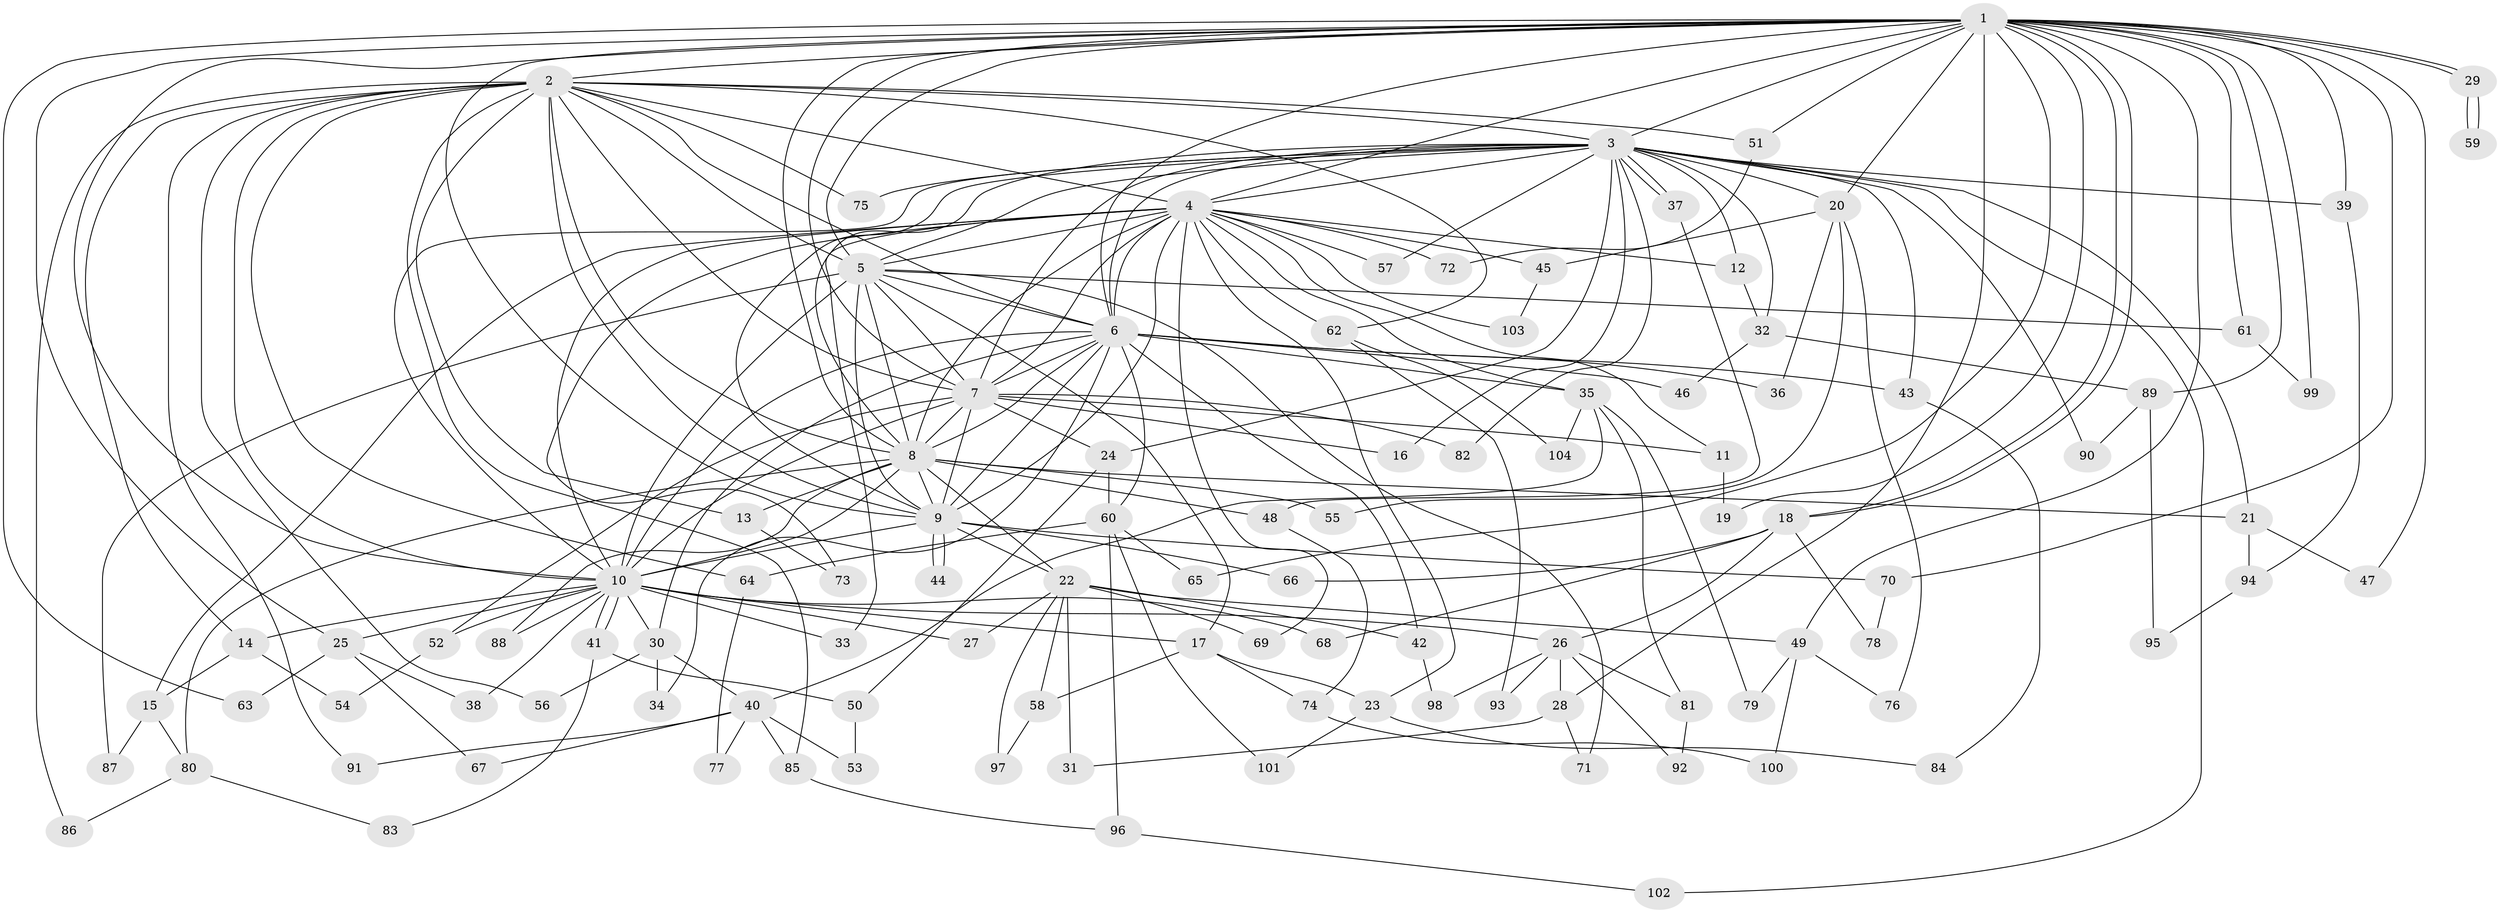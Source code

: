 // coarse degree distribution, {21: 0.0273972602739726, 15: 0.0136986301369863, 19: 0.0136986301369863, 20: 0.0136986301369863, 12: 0.0136986301369863, 10: 0.0136986301369863, 3: 0.1780821917808219, 4: 0.0958904109589041, 2: 0.4520547945205479, 5: 0.0684931506849315, 6: 0.0273972602739726, 11: 0.0136986301369863, 7: 0.0410958904109589, 1: 0.0273972602739726}
// Generated by graph-tools (version 1.1) at 2025/49/03/04/25 22:49:26]
// undirected, 104 vertices, 233 edges
graph export_dot {
  node [color=gray90,style=filled];
  1;
  2;
  3;
  4;
  5;
  6;
  7;
  8;
  9;
  10;
  11;
  12;
  13;
  14;
  15;
  16;
  17;
  18;
  19;
  20;
  21;
  22;
  23;
  24;
  25;
  26;
  27;
  28;
  29;
  30;
  31;
  32;
  33;
  34;
  35;
  36;
  37;
  38;
  39;
  40;
  41;
  42;
  43;
  44;
  45;
  46;
  47;
  48;
  49;
  50;
  51;
  52;
  53;
  54;
  55;
  56;
  57;
  58;
  59;
  60;
  61;
  62;
  63;
  64;
  65;
  66;
  67;
  68;
  69;
  70;
  71;
  72;
  73;
  74;
  75;
  76;
  77;
  78;
  79;
  80;
  81;
  82;
  83;
  84;
  85;
  86;
  87;
  88;
  89;
  90;
  91;
  92;
  93;
  94;
  95;
  96;
  97;
  98;
  99;
  100;
  101;
  102;
  103;
  104;
  1 -- 2;
  1 -- 3;
  1 -- 4;
  1 -- 5;
  1 -- 6;
  1 -- 7;
  1 -- 8;
  1 -- 9;
  1 -- 10;
  1 -- 18;
  1 -- 18;
  1 -- 19;
  1 -- 20;
  1 -- 25;
  1 -- 28;
  1 -- 29;
  1 -- 29;
  1 -- 39;
  1 -- 47;
  1 -- 49;
  1 -- 51;
  1 -- 61;
  1 -- 63;
  1 -- 65;
  1 -- 70;
  1 -- 89;
  1 -- 99;
  2 -- 3;
  2 -- 4;
  2 -- 5;
  2 -- 6;
  2 -- 7;
  2 -- 8;
  2 -- 9;
  2 -- 10;
  2 -- 13;
  2 -- 14;
  2 -- 51;
  2 -- 56;
  2 -- 62;
  2 -- 64;
  2 -- 75;
  2 -- 85;
  2 -- 86;
  2 -- 91;
  3 -- 4;
  3 -- 5;
  3 -- 6;
  3 -- 7;
  3 -- 8;
  3 -- 9;
  3 -- 10;
  3 -- 12;
  3 -- 16;
  3 -- 20;
  3 -- 21;
  3 -- 24;
  3 -- 32;
  3 -- 37;
  3 -- 37;
  3 -- 39;
  3 -- 43;
  3 -- 57;
  3 -- 75;
  3 -- 82;
  3 -- 90;
  3 -- 102;
  4 -- 5;
  4 -- 6;
  4 -- 7;
  4 -- 8;
  4 -- 9;
  4 -- 10;
  4 -- 11;
  4 -- 12;
  4 -- 15;
  4 -- 23;
  4 -- 33;
  4 -- 35;
  4 -- 45;
  4 -- 57;
  4 -- 62;
  4 -- 69;
  4 -- 72;
  4 -- 73;
  4 -- 103;
  5 -- 6;
  5 -- 7;
  5 -- 8;
  5 -- 9;
  5 -- 10;
  5 -- 17;
  5 -- 61;
  5 -- 71;
  5 -- 87;
  6 -- 7;
  6 -- 8;
  6 -- 9;
  6 -- 10;
  6 -- 30;
  6 -- 34;
  6 -- 35;
  6 -- 36;
  6 -- 42;
  6 -- 43;
  6 -- 46;
  6 -- 60;
  7 -- 8;
  7 -- 9;
  7 -- 10;
  7 -- 11;
  7 -- 16;
  7 -- 24;
  7 -- 52;
  7 -- 82;
  8 -- 9;
  8 -- 10;
  8 -- 13;
  8 -- 21;
  8 -- 22;
  8 -- 48;
  8 -- 55;
  8 -- 80;
  8 -- 88;
  9 -- 10;
  9 -- 22;
  9 -- 44;
  9 -- 44;
  9 -- 66;
  9 -- 70;
  10 -- 14;
  10 -- 17;
  10 -- 25;
  10 -- 26;
  10 -- 27;
  10 -- 30;
  10 -- 33;
  10 -- 38;
  10 -- 41;
  10 -- 41;
  10 -- 52;
  10 -- 68;
  10 -- 88;
  11 -- 19;
  12 -- 32;
  13 -- 73;
  14 -- 15;
  14 -- 54;
  15 -- 80;
  15 -- 87;
  17 -- 23;
  17 -- 58;
  17 -- 74;
  18 -- 26;
  18 -- 66;
  18 -- 68;
  18 -- 78;
  20 -- 36;
  20 -- 45;
  20 -- 55;
  20 -- 76;
  21 -- 47;
  21 -- 94;
  22 -- 27;
  22 -- 31;
  22 -- 42;
  22 -- 49;
  22 -- 58;
  22 -- 69;
  22 -- 97;
  23 -- 84;
  23 -- 101;
  24 -- 50;
  24 -- 60;
  25 -- 38;
  25 -- 63;
  25 -- 67;
  26 -- 28;
  26 -- 81;
  26 -- 92;
  26 -- 93;
  26 -- 98;
  28 -- 31;
  28 -- 71;
  29 -- 59;
  29 -- 59;
  30 -- 34;
  30 -- 40;
  30 -- 56;
  32 -- 46;
  32 -- 89;
  35 -- 40;
  35 -- 79;
  35 -- 81;
  35 -- 104;
  37 -- 48;
  39 -- 94;
  40 -- 53;
  40 -- 67;
  40 -- 77;
  40 -- 85;
  40 -- 91;
  41 -- 50;
  41 -- 83;
  42 -- 98;
  43 -- 84;
  45 -- 103;
  48 -- 74;
  49 -- 76;
  49 -- 79;
  49 -- 100;
  50 -- 53;
  51 -- 72;
  52 -- 54;
  58 -- 97;
  60 -- 64;
  60 -- 65;
  60 -- 96;
  60 -- 101;
  61 -- 99;
  62 -- 93;
  62 -- 104;
  64 -- 77;
  70 -- 78;
  74 -- 100;
  80 -- 83;
  80 -- 86;
  81 -- 92;
  85 -- 96;
  89 -- 90;
  89 -- 95;
  94 -- 95;
  96 -- 102;
}
